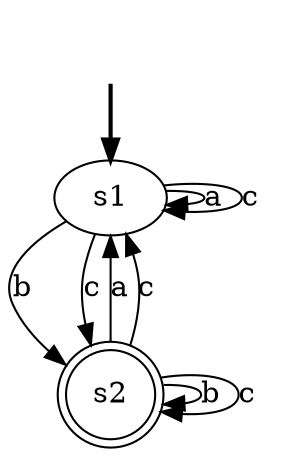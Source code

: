 digraph {
	fakes1 [style=invisible]
	s1 [root=true]
	s2 [shape=doublecircle]
	fakes1 -> s1 [style=bold]
	s1 -> s1 [label=a]
	s1 -> s2 [label=b]
	s1 -> s1 [label=c]
	s1 -> s2 [label=c]
	s2 -> s1 [label=a]
	s2 -> s2 [label=b]
	s2 -> s1 [label=c]
	s2 -> s2 [label=c]
}
